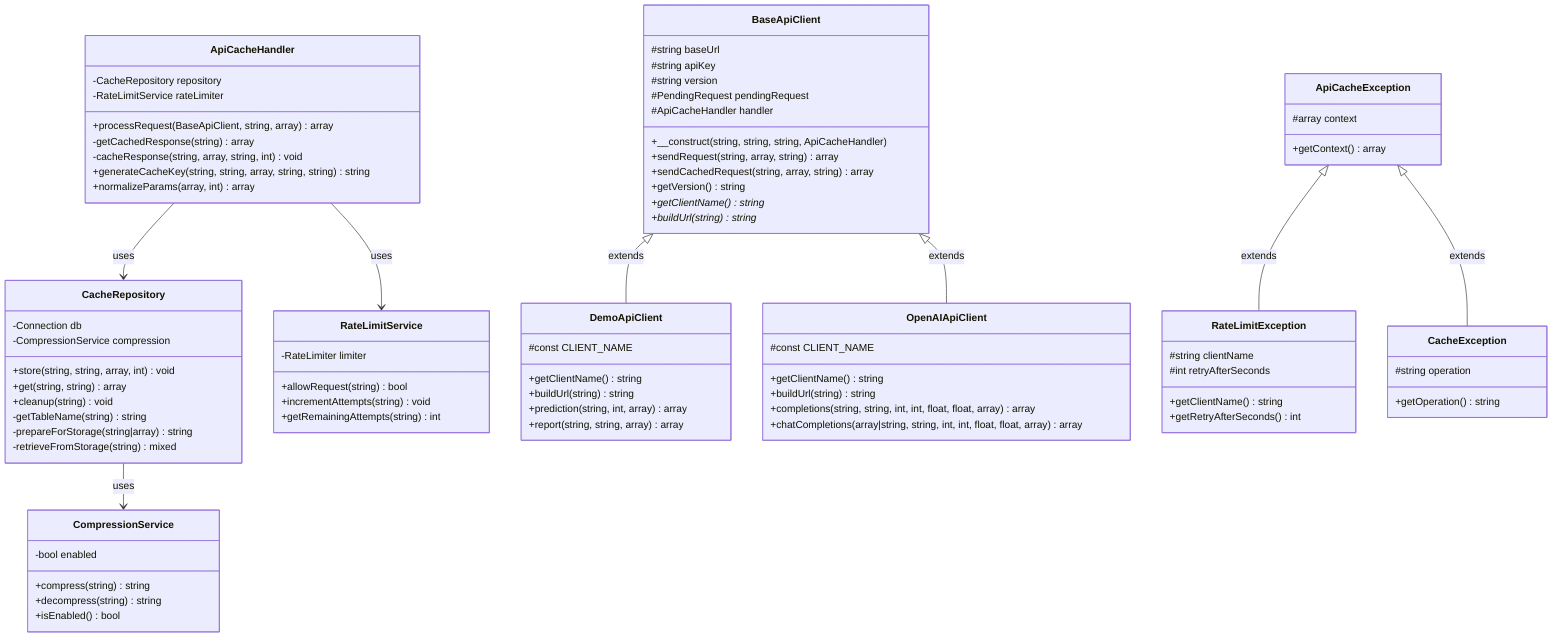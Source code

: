 classDiagram
    class ApiCacheHandler {
        -CacheRepository repository
        -RateLimitService rateLimiter
        +processRequest(BaseApiClient, string, array) array
        -getCachedResponse(string) array
        -cacheResponse(string, array, string, int) void
        +generateCacheKey(string, string, array, string, string) string
        +normalizeParams(array, int) array
    }
    
    class BaseApiClient {
        #string baseUrl
        #string apiKey
        #string version
        #PendingRequest pendingRequest
        #ApiCacheHandler handler
        +__construct(string, string, string, ApiCacheHandler)
        +sendRequest(string, array, string) array
        +sendCachedRequest(string, array, string) array
        +getVersion() string
        +getClientName()* string
        +buildUrl(string)* string
    }
    
    class CacheRepository {
        -Connection db
        -CompressionService compression
        +store(string, string, array, int) void
        +get(string, string) array
        +cleanup(string) void
        -getTableName(string) string
        -prepareForStorage(string|array) string
        -retrieveFromStorage(string) mixed
    }
    
    class RateLimitService {
        -RateLimiter limiter
        +allowRequest(string) bool
        +incrementAttempts(string) void
        +getRemainingAttempts(string) int
    }
    
    class CompressionService {
        -bool enabled
        +compress(string) string
        +decompress(string) string
        +isEnabled() bool
    }
    
    class DemoApiClient {
        #const CLIENT_NAME
        +getClientName() string
        +buildUrl(string) string
        +prediction(string, int, array) array
        +report(string, string, array) array
    }
    
    class OpenAIApiClient {
        #const CLIENT_NAME
        +getClientName() string
        +buildUrl(string) string
        +completions(string, string, int, int, float, float, array) array
        +chatCompletions(array|string, string, int, int, float, float, array) array
    }
    
    class ApiCacheException {
        #array context
        +getContext() array
    }
    
    class RateLimitException {
        #string clientName
        #int retryAfterSeconds
        +getClientName() string
        +getRetryAfterSeconds() int
    }
    
    class CacheException {
        #string operation
        +getOperation() string
    }
    
    ApiCacheHandler --> CacheRepository : uses
    ApiCacheHandler --> RateLimitService : uses
    CacheRepository --> CompressionService : uses
    BaseApiClient <|-- DemoApiClient : extends
    BaseApiClient <|-- OpenAIApiClient : extends
    ApiCacheException <|-- RateLimitException : extends
    ApiCacheException <|-- CacheException : extends